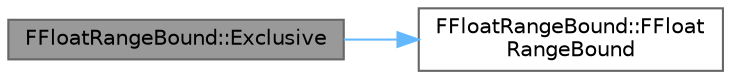 digraph "FFloatRangeBound::Exclusive"
{
 // INTERACTIVE_SVG=YES
 // LATEX_PDF_SIZE
  bgcolor="transparent";
  edge [fontname=Helvetica,fontsize=10,labelfontname=Helvetica,labelfontsize=10];
  node [fontname=Helvetica,fontsize=10,shape=box,height=0.2,width=0.4];
  rankdir="LR";
  Node1 [id="Node000001",label="FFloatRangeBound::Exclusive",height=0.2,width=0.4,color="gray40", fillcolor="grey60", style="filled", fontcolor="black",tooltip=" "];
  Node1 -> Node2 [id="edge1_Node000001_Node000002",color="steelblue1",style="solid",tooltip=" "];
  Node2 [id="Node000002",label="FFloatRangeBound::FFloat\lRangeBound",height=0.2,width=0.4,color="grey40", fillcolor="white", style="filled",URL="$d6/d47/structFFloatRangeBound.html#a6292a1656df87fd74f10b97a476e105e",tooltip=" "];
}
